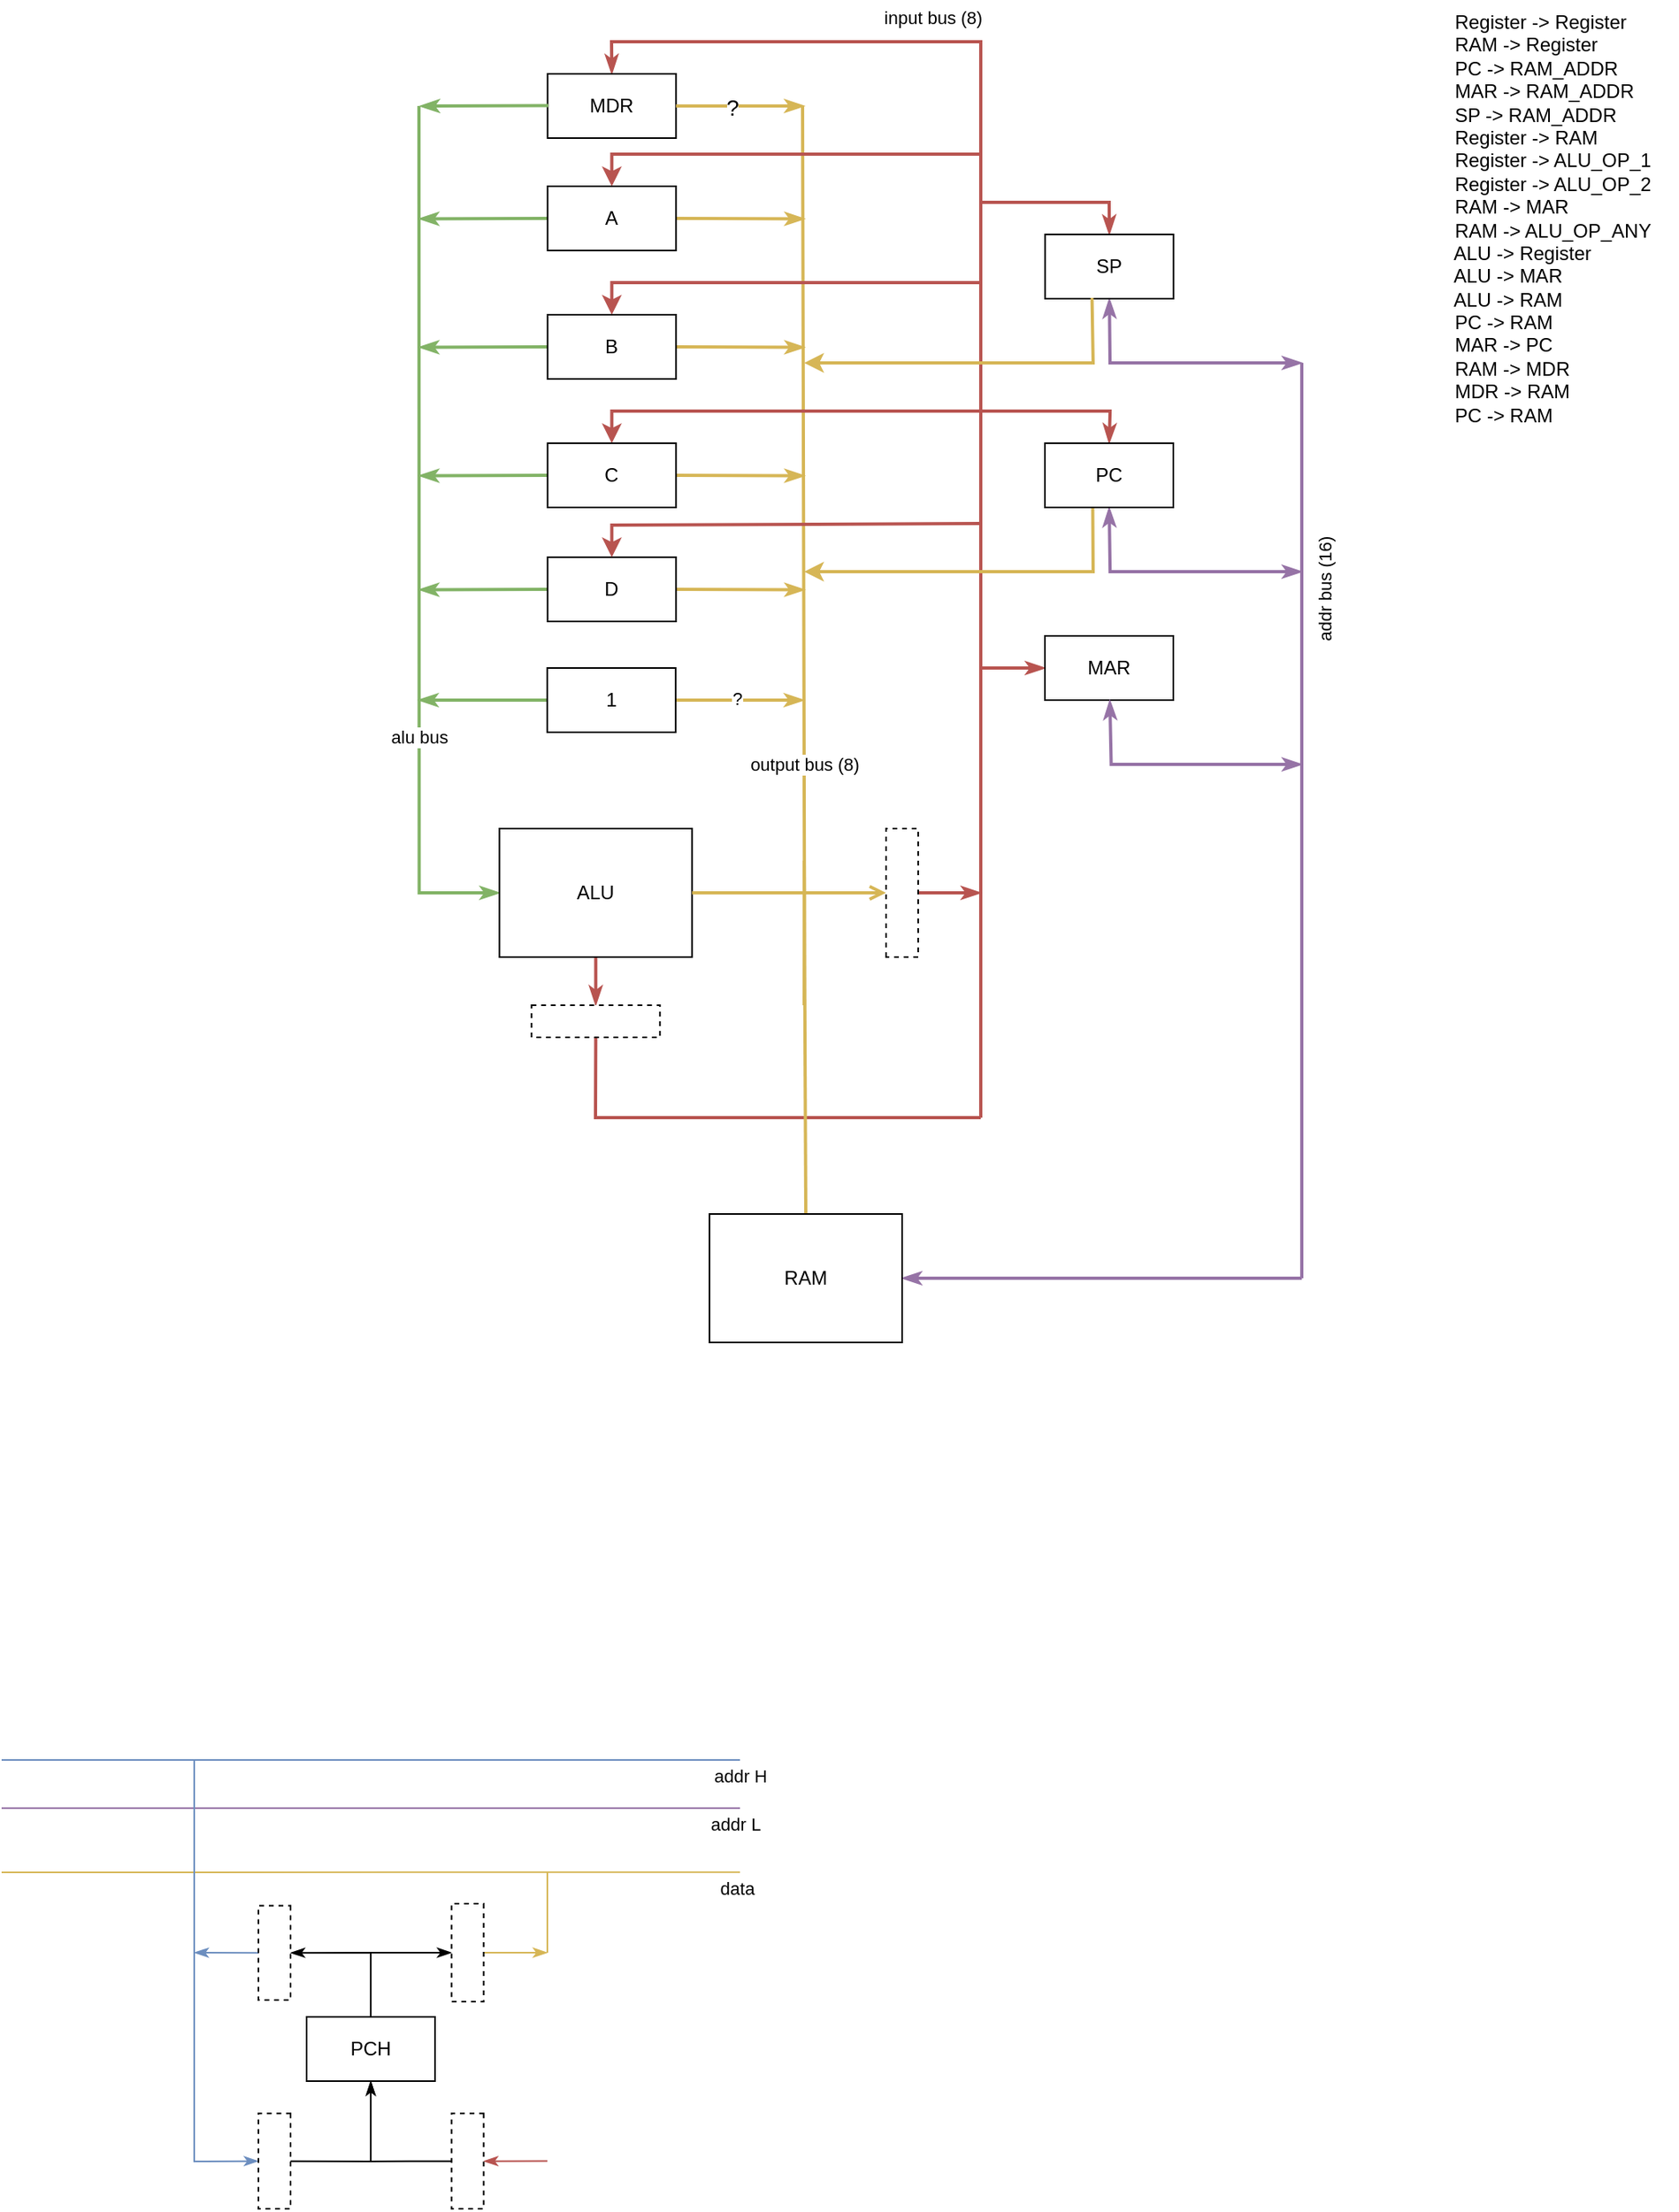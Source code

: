 <mxfile>
    <diagram id="ETKt579bIk2jOSbxSD9Q" name="Page-1">
        <mxGraphModel dx="774" dy="-1658" grid="1" gridSize="10" guides="1" tooltips="1" connect="1" arrows="1" fold="1" page="0" pageScale="1" pageWidth="850" pageHeight="1100" math="0" shadow="0">
            <root>
                <mxCell id="0"/>
                <mxCell id="1" parent="0"/>
                <mxCell id="262" style="edgeStyle=none;html=1;exitX=0.5;exitY=1;exitDx=0;exitDy=0;entryX=0.5;entryY=0;entryDx=0;entryDy=0;startArrow=none;startFill=0;endArrow=classicThin;endFill=1;fillColor=#f8cecc;strokeColor=#b85450;strokeWidth=2;" parent="1" source="269" target="286" edge="1">
                    <mxGeometry relative="1" as="geometry"/>
                </mxCell>
                <mxCell id="263" style="edgeStyle=none;html=1;exitX=0;exitY=0.5;exitDx=0;exitDy=0;startArrow=classicThin;startFill=1;endArrow=none;endFill=0;fillColor=#d5e8d4;strokeColor=#82b366;strokeWidth=2;rounded=0;" parent="1" source="269" edge="1">
                    <mxGeometry relative="1" as="geometry">
                        <mxPoint x="100" y="2070" as="targetPoint"/>
                        <Array as="points">
                            <mxPoint x="100.16" y="2560"/>
                        </Array>
                    </mxGeometry>
                </mxCell>
                <mxCell id="264" value="alu bus" style="edgeLabel;html=1;align=center;verticalAlign=middle;resizable=0;points=[];" parent="263" vertex="1" connectable="0">
                    <mxGeometry x="-0.5" y="1" relative="1" as="geometry">
                        <mxPoint x="1" y="-12" as="offset"/>
                    </mxGeometry>
                </mxCell>
                <mxCell id="265" style="edgeStyle=none;html=1;startArrow=none;startFill=0;endArrow=none;endFill=0;fillColor=#fff2cc;strokeColor=#d6b656;rounded=0;strokeWidth=2;" parent="1" edge="1">
                    <mxGeometry relative="1" as="geometry">
                        <mxPoint x="339" y="2070" as="targetPoint"/>
                        <Array as="points">
                            <mxPoint x="340.16" y="2560"/>
                        </Array>
                        <mxPoint x="340" y="2630" as="sourcePoint"/>
                    </mxGeometry>
                </mxCell>
                <mxCell id="266" value="output bus (8)" style="edgeLabel;html=1;align=center;verticalAlign=middle;resizable=0;points=[];" parent="265" vertex="1" connectable="0">
                    <mxGeometry x="-0.603" relative="1" as="geometry">
                        <mxPoint y="-39" as="offset"/>
                    </mxGeometry>
                </mxCell>
                <mxCell id="269" value="ALU" style="rounded=0;whiteSpace=wrap;html=1;" parent="1" vertex="1">
                    <mxGeometry x="150.16" y="2520" width="120" height="80" as="geometry"/>
                </mxCell>
                <mxCell id="270" style="edgeStyle=none;html=1;exitX=0;exitY=0.5;exitDx=0;exitDy=0;startArrow=none;startFill=0;endArrow=classicThin;endFill=1;fillColor=#d5e8d4;strokeColor=#82b366;strokeWidth=2;" parent="1" source="273" edge="1">
                    <mxGeometry relative="1" as="geometry">
                        <mxPoint x="100.16" y="2300.261" as="targetPoint"/>
                    </mxGeometry>
                </mxCell>
                <mxCell id="271" style="edgeStyle=none;html=1;exitX=1;exitY=0.5;exitDx=0;exitDy=0;startArrow=none;startFill=0;endArrow=classicThin;endFill=1;fillColor=#fff2cc;strokeColor=#d6b656;strokeWidth=2;" parent="1" source="273" edge="1">
                    <mxGeometry relative="1" as="geometry">
                        <mxPoint x="340.16" y="2300.261" as="targetPoint"/>
                    </mxGeometry>
                </mxCell>
                <mxCell id="272" style="edgeStyle=none;rounded=0;html=1;exitX=0.5;exitY=0;exitDx=0;exitDy=0;startArrow=classic;startFill=1;endArrow=none;endFill=0;fillColor=#f8cecc;strokeColor=#b85450;strokeWidth=2;" parent="1" source="273" edge="1">
                    <mxGeometry relative="1" as="geometry">
                        <mxPoint x="460.16" y="2260" as="targetPoint"/>
                        <Array as="points">
                            <mxPoint x="220.16" y="2260"/>
                        </Array>
                    </mxGeometry>
                </mxCell>
                <mxCell id="273" value="C" style="rounded=0;whiteSpace=wrap;html=1;" parent="1" vertex="1">
                    <mxGeometry x="180.16" y="2280" width="80" height="40" as="geometry"/>
                </mxCell>
                <mxCell id="274" style="edgeStyle=none;html=1;exitX=0;exitY=0.5;exitDx=0;exitDy=0;startArrow=none;startFill=0;endArrow=classicThin;endFill=1;fillColor=#d5e8d4;strokeColor=#82b366;strokeWidth=2;" parent="1" source="277" edge="1">
                    <mxGeometry relative="1" as="geometry">
                        <mxPoint x="100.16" y="2220.261" as="targetPoint"/>
                    </mxGeometry>
                </mxCell>
                <mxCell id="275" style="edgeStyle=none;html=1;exitX=1;exitY=0.5;exitDx=0;exitDy=0;startArrow=none;startFill=0;endArrow=classicThin;endFill=1;fillColor=#fff2cc;strokeColor=#d6b656;strokeWidth=2;" parent="1" source="277" edge="1">
                    <mxGeometry relative="1" as="geometry">
                        <mxPoint x="340.16" y="2220.261" as="targetPoint"/>
                    </mxGeometry>
                </mxCell>
                <mxCell id="276" style="edgeStyle=none;rounded=0;html=1;exitX=0.5;exitY=0;exitDx=0;exitDy=0;startArrow=classic;startFill=1;endArrow=none;endFill=0;fillColor=#f8cecc;strokeColor=#b85450;strokeWidth=2;" parent="1" source="277" edge="1">
                    <mxGeometry relative="1" as="geometry">
                        <mxPoint x="450" y="2180" as="targetPoint"/>
                        <Array as="points">
                            <mxPoint x="220.16" y="2180"/>
                        </Array>
                    </mxGeometry>
                </mxCell>
                <mxCell id="277" value="B" style="rounded=0;whiteSpace=wrap;html=1;" parent="1" vertex="1">
                    <mxGeometry x="180.16" y="2200" width="80" height="40" as="geometry"/>
                </mxCell>
                <mxCell id="278" style="edgeStyle=none;html=1;exitX=0;exitY=0.5;exitDx=0;exitDy=0;startArrow=none;startFill=0;endArrow=classicThin;endFill=1;fillColor=#d5e8d4;strokeColor=#82b366;strokeWidth=2;" parent="1" source="281" edge="1">
                    <mxGeometry relative="1" as="geometry">
                        <mxPoint x="100.16" y="2140.261" as="targetPoint"/>
                    </mxGeometry>
                </mxCell>
                <mxCell id="279" style="edgeStyle=none;html=1;exitX=1;exitY=0.5;exitDx=0;exitDy=0;startArrow=none;startFill=0;endArrow=classicThin;endFill=1;fillColor=#fff2cc;strokeColor=#d6b656;strokeWidth=2;" parent="1" source="281" edge="1">
                    <mxGeometry relative="1" as="geometry">
                        <mxPoint x="340.16" y="2140.261" as="targetPoint"/>
                    </mxGeometry>
                </mxCell>
                <mxCell id="280" style="edgeStyle=none;rounded=0;html=1;exitX=0.5;exitY=0;exitDx=0;exitDy=0;startArrow=classic;startFill=1;endArrow=none;endFill=0;fillColor=#f8cecc;strokeColor=#b85450;strokeWidth=2;" parent="1" source="281" edge="1">
                    <mxGeometry relative="1" as="geometry">
                        <mxPoint x="450" y="2100" as="targetPoint"/>
                        <Array as="points">
                            <mxPoint x="220.16" y="2100"/>
                        </Array>
                    </mxGeometry>
                </mxCell>
                <mxCell id="281" value="A" style="rounded=0;whiteSpace=wrap;html=1;" parent="1" vertex="1">
                    <mxGeometry x="180.16" y="2120" width="80" height="40" as="geometry"/>
                </mxCell>
                <mxCell id="285" style="edgeStyle=none;rounded=0;html=1;exitX=0.5;exitY=1;exitDx=0;exitDy=0;startArrow=none;startFill=0;endArrow=none;endFill=0;fillColor=#f8cecc;strokeColor=#b85450;strokeWidth=2;" parent="1" source="286" edge="1">
                    <mxGeometry relative="1" as="geometry">
                        <mxPoint x="450" y="2700" as="targetPoint"/>
                        <Array as="points">
                            <mxPoint x="210" y="2700"/>
                        </Array>
                    </mxGeometry>
                </mxCell>
                <mxCell id="286" value="" style="rounded=0;whiteSpace=wrap;html=1;dashed=1;" parent="1" vertex="1">
                    <mxGeometry x="170.16" y="2630" width="80" height="20" as="geometry"/>
                </mxCell>
                <mxCell id="287" style="edgeStyle=none;html=1;startArrow=none;startFill=0;endArrow=none;endFill=0;fillColor=#fff2cc;strokeColor=#d6b656;strokeWidth=2;exitX=0.5;exitY=0;exitDx=0;exitDy=0;" parent="1" source="289" edge="1">
                    <mxGeometry relative="1" as="geometry">
                        <mxPoint x="340" y="2540" as="targetPoint"/>
                        <mxPoint x="459" y="2671" as="sourcePoint"/>
                    </mxGeometry>
                </mxCell>
                <mxCell id="288" style="edgeStyle=none;rounded=0;html=1;exitX=1;exitY=0.5;exitDx=0;exitDy=0;strokeWidth=2;startArrow=classicThin;startFill=1;endArrow=none;endFill=0;fillColor=#e1d5e7;strokeColor=#9673a6;" parent="1" source="289" edge="1">
                    <mxGeometry relative="1" as="geometry">
                        <mxPoint x="650" y="2800" as="targetPoint"/>
                        <mxPoint x="451" y="2910" as="sourcePoint"/>
                    </mxGeometry>
                </mxCell>
                <mxCell id="289" value="RAM" style="rounded=0;whiteSpace=wrap;html=1;" parent="1" vertex="1">
                    <mxGeometry x="281.0" y="2760" width="120" height="80" as="geometry"/>
                </mxCell>
                <mxCell id="290" style="edgeStyle=none;html=1;exitX=0;exitY=0.5;exitDx=0;exitDy=0;startArrow=none;startFill=0;endArrow=classicThin;endFill=1;fillColor=#d5e8d4;strokeColor=#82b366;strokeWidth=2;" parent="1" source="292" edge="1">
                    <mxGeometry relative="1" as="geometry">
                        <mxPoint x="99.76" y="2440" as="targetPoint"/>
                    </mxGeometry>
                </mxCell>
                <mxCell id="291" style="edgeStyle=none;html=1;exitX=1;exitY=0.5;exitDx=0;exitDy=0;startArrow=none;startFill=0;endArrow=classicThin;endFill=1;fillColor=#fff2cc;strokeColor=#d6b656;strokeWidth=2;" parent="1" source="292" edge="1">
                    <mxGeometry relative="1" as="geometry">
                        <mxPoint x="339.76" y="2440" as="targetPoint"/>
                    </mxGeometry>
                </mxCell>
                <mxCell id="403" value="?" style="edgeLabel;html=1;align=center;verticalAlign=middle;resizable=0;points=[];" parent="291" vertex="1" connectable="0">
                    <mxGeometry x="-0.054" y="1" relative="1" as="geometry">
                        <mxPoint as="offset"/>
                    </mxGeometry>
                </mxCell>
                <mxCell id="292" value="1" style="rounded=0;whiteSpace=wrap;html=1;" parent="1" vertex="1">
                    <mxGeometry x="179.92" y="2420" width="80" height="40" as="geometry"/>
                </mxCell>
                <mxCell id="293" value="" style="endArrow=none;html=1;rounded=0;fillColor=#f8cecc;strokeColor=#b85450;strokeWidth=2;" parent="1" edge="1">
                    <mxGeometry width="50" height="50" relative="1" as="geometry">
                        <mxPoint x="450" y="2700" as="sourcePoint"/>
                        <mxPoint x="450" y="2100" as="targetPoint"/>
                    </mxGeometry>
                </mxCell>
                <mxCell id="391" value="input bus (8)" style="edgeLabel;html=1;align=center;verticalAlign=middle;resizable=0;points=[];" parent="293" vertex="1" connectable="0">
                    <mxGeometry x="0.837" y="-1" relative="1" as="geometry">
                        <mxPoint x="-31" y="-134" as="offset"/>
                    </mxGeometry>
                </mxCell>
                <mxCell id="298" style="edgeStyle=none;html=1;exitX=0;exitY=0.5;exitDx=0;exitDy=0;startArrow=none;startFill=0;endArrow=classicThin;endFill=1;fillColor=#d5e8d4;strokeColor=#82b366;strokeWidth=2;" parent="1" source="300" edge="1">
                    <mxGeometry relative="1" as="geometry">
                        <mxPoint x="100.16" y="2371.261" as="targetPoint"/>
                    </mxGeometry>
                </mxCell>
                <mxCell id="299" style="edgeStyle=none;html=1;exitX=1;exitY=0.5;exitDx=0;exitDy=0;startArrow=none;startFill=0;endArrow=classicThin;endFill=1;fillColor=#fff2cc;strokeColor=#d6b656;strokeWidth=2;" parent="1" source="300" edge="1">
                    <mxGeometry relative="1" as="geometry">
                        <mxPoint x="340.16" y="2371.261" as="targetPoint"/>
                    </mxGeometry>
                </mxCell>
                <mxCell id="300" value="D" style="rounded=0;whiteSpace=wrap;html=1;" parent="1" vertex="1">
                    <mxGeometry x="180.16" y="2351" width="80" height="40" as="geometry"/>
                </mxCell>
                <mxCell id="301" style="edgeStyle=none;rounded=0;html=1;startArrow=classic;startFill=1;endArrow=none;endFill=0;fillColor=#f8cecc;strokeColor=#b85450;strokeWidth=2;exitX=0.5;exitY=0;exitDx=0;exitDy=0;" parent="1" source="300" edge="1">
                    <mxGeometry relative="1" as="geometry">
                        <mxPoint x="450" y="2330" as="targetPoint"/>
                        <Array as="points">
                            <mxPoint x="220.16" y="2331"/>
                        </Array>
                        <mxPoint x="218.16" y="2351" as="sourcePoint"/>
                    </mxGeometry>
                </mxCell>
                <mxCell id="302" style="edgeStyle=none;rounded=0;html=1;exitX=0.372;exitY=1;exitDx=0;exitDy=0;startArrow=none;startFill=0;endArrow=classic;endFill=1;fillColor=#fff2cc;strokeColor=#d6b656;strokeWidth=2;exitPerimeter=0;" parent="1" source="304" edge="1">
                    <mxGeometry relative="1" as="geometry">
                        <mxPoint x="340" y="2360" as="targetPoint"/>
                        <Array as="points">
                            <mxPoint x="520" y="2360"/>
                        </Array>
                    </mxGeometry>
                </mxCell>
                <mxCell id="303" style="edgeStyle=none;rounded=0;html=1;strokeWidth=2;fillColor=#e1d5e7;strokeColor=#9673a6;exitX=0.5;exitY=1;exitDx=0;exitDy=0;startArrow=classicThin;startFill=1;endArrow=classicThin;endFill=1;" parent="1" source="304" edge="1">
                    <mxGeometry relative="1" as="geometry">
                        <mxPoint x="650" y="2360" as="targetPoint"/>
                        <mxPoint x="209.74" y="2360" as="sourcePoint"/>
                        <Array as="points">
                            <mxPoint x="530.58" y="2360"/>
                        </Array>
                    </mxGeometry>
                </mxCell>
                <mxCell id="366" style="edgeStyle=none;rounded=0;html=1;startArrow=classicThin;startFill=1;endArrow=none;endFill=0;strokeWidth=2;fillColor=#f8cecc;strokeColor=#b85450;exitX=0.5;exitY=0;exitDx=0;exitDy=0;" parent="1" source="304" edge="1">
                    <mxGeometry relative="1" as="geometry">
                        <mxPoint x="451.0" y="2260" as="targetPoint"/>
                        <mxPoint x="530.58" y="2250" as="sourcePoint"/>
                        <Array as="points">
                            <mxPoint x="530.58" y="2260"/>
                        </Array>
                    </mxGeometry>
                </mxCell>
                <mxCell id="304" value="PC" style="rounded=0;whiteSpace=wrap;html=1;" parent="1" vertex="1">
                    <mxGeometry x="490.0" y="2280" width="80" height="40" as="geometry"/>
                </mxCell>
                <mxCell id="310" value="addr bus (16)" style="edgeLabel;html=1;align=center;verticalAlign=middle;resizable=0;points=[];rotation=-90;" parent="1" vertex="1" connectable="0">
                    <mxGeometry x="663.999" y="2370.999" as="geometry"/>
                </mxCell>
                <mxCell id="328" value="" style="endArrow=none;html=1;rounded=0;strokeWidth=2;fillColor=#e1d5e7;strokeColor=#9673a6;" parent="1" edge="1">
                    <mxGeometry width="50" height="50" relative="1" as="geometry">
                        <mxPoint x="650" y="2800" as="sourcePoint"/>
                        <mxPoint x="650" y="2230" as="targetPoint"/>
                    </mxGeometry>
                </mxCell>
                <mxCell id="340" style="edgeStyle=none;html=1;exitX=0.5;exitY=0;exitDx=0;exitDy=0;entryX=0.5;entryY=0;entryDx=0;entryDy=0;startArrow=none;startFill=0;endArrow=classicThin;endFill=1;rounded=0;" parent="1" source="329" target="338" edge="1">
                    <mxGeometry relative="1" as="geometry">
                        <Array as="points">
                            <mxPoint x="70" y="3220"/>
                        </Array>
                    </mxGeometry>
                </mxCell>
                <mxCell id="341" style="edgeStyle=none;rounded=0;html=1;exitX=0.5;exitY=0;exitDx=0;exitDy=0;entryX=0.5;entryY=1;entryDx=0;entryDy=0;startArrow=none;startFill=0;endArrow=classicThin;endFill=1;" parent="1" source="329" target="339" edge="1">
                    <mxGeometry relative="1" as="geometry">
                        <Array as="points">
                            <mxPoint x="70" y="3220"/>
                        </Array>
                    </mxGeometry>
                </mxCell>
                <mxCell id="351" style="edgeStyle=none;rounded=0;html=1;exitX=0.5;exitY=1;exitDx=0;exitDy=0;entryX=0.5;entryY=0;entryDx=0;entryDy=0;startArrow=classicThin;startFill=1;endArrow=none;endFill=0;" parent="1" source="329" target="348" edge="1">
                    <mxGeometry relative="1" as="geometry">
                        <Array as="points">
                            <mxPoint x="70" y="3350"/>
                        </Array>
                    </mxGeometry>
                </mxCell>
                <mxCell id="352" style="edgeStyle=none;rounded=0;html=1;exitX=0.5;exitY=1;exitDx=0;exitDy=0;entryX=0.5;entryY=1;entryDx=0;entryDy=0;startArrow=classicThin;startFill=1;endArrow=none;endFill=0;" parent="1" source="329" target="349" edge="1">
                    <mxGeometry relative="1" as="geometry">
                        <Array as="points">
                            <mxPoint x="70" y="3350"/>
                        </Array>
                    </mxGeometry>
                </mxCell>
                <mxCell id="329" value="PCH" style="rounded=0;whiteSpace=wrap;html=1;" parent="1" vertex="1">
                    <mxGeometry x="30" y="3260" width="80" height="40" as="geometry"/>
                </mxCell>
                <mxCell id="331" value="" style="endArrow=none;html=1;fillColor=#fff2cc;strokeColor=#d6b656;" parent="1" edge="1">
                    <mxGeometry width="50" height="50" relative="1" as="geometry">
                        <mxPoint x="-160" y="3170" as="sourcePoint"/>
                        <mxPoint x="300" y="3169.83" as="targetPoint"/>
                    </mxGeometry>
                </mxCell>
                <mxCell id="343" value="data" style="edgeLabel;html=1;align=center;verticalAlign=middle;resizable=0;points=[];" parent="331" vertex="1" connectable="0">
                    <mxGeometry x="0.958" y="-2" relative="1" as="geometry">
                        <mxPoint x="7" y="8" as="offset"/>
                    </mxGeometry>
                </mxCell>
                <mxCell id="335" value="" style="endArrow=none;html=1;fillColor=#e1d5e7;strokeColor=#9673a6;" parent="1" edge="1">
                    <mxGeometry width="50" height="50" relative="1" as="geometry">
                        <mxPoint x="-160" y="3130" as="sourcePoint"/>
                        <mxPoint x="300" y="3130" as="targetPoint"/>
                    </mxGeometry>
                </mxCell>
                <mxCell id="344" value="addr L" style="edgeLabel;html=1;align=center;verticalAlign=middle;resizable=0;points=[];" parent="335" vertex="1" connectable="0">
                    <mxGeometry x="0.942" y="1" relative="1" as="geometry">
                        <mxPoint x="10" y="11" as="offset"/>
                    </mxGeometry>
                </mxCell>
                <mxCell id="337" value="" style="endArrow=none;html=1;fillColor=#dae8fc;strokeColor=#6c8ebf;" parent="1" edge="1">
                    <mxGeometry width="50" height="50" relative="1" as="geometry">
                        <mxPoint x="-160" y="3100" as="sourcePoint"/>
                        <mxPoint x="300" y="3100" as="targetPoint"/>
                    </mxGeometry>
                </mxCell>
                <mxCell id="362" style="edgeStyle=none;rounded=0;html=1;exitX=0.5;exitY=1;exitDx=0;exitDy=0;startArrow=none;startFill=0;endArrow=classicThin;endFill=1;fillColor=#dae8fc;strokeColor=#6c8ebf;" parent="1" source="338" edge="1">
                    <mxGeometry relative="1" as="geometry">
                        <mxPoint x="-40" y="3220" as="targetPoint"/>
                    </mxGeometry>
                </mxCell>
                <mxCell id="338" value="" style="rounded=0;whiteSpace=wrap;html=1;rotation=90;dashed=1;" parent="1" vertex="1">
                    <mxGeometry x="-19.37" y="3210.13" width="58.76" height="20" as="geometry"/>
                </mxCell>
                <mxCell id="363" style="edgeStyle=none;rounded=0;html=1;exitX=0.5;exitY=0;exitDx=0;exitDy=0;startArrow=none;startFill=0;endArrow=classicThin;endFill=1;fillColor=#fff2cc;strokeColor=#d6b656;" parent="1" source="339" edge="1">
                    <mxGeometry relative="1" as="geometry">
                        <mxPoint x="180" y="3220" as="targetPoint"/>
                    </mxGeometry>
                </mxCell>
                <mxCell id="339" value="" style="rounded=0;whiteSpace=wrap;html=1;rotation=90;dashed=1;" parent="1" vertex="1">
                    <mxGeometry x="99.76" y="3210" width="61.1" height="20" as="geometry"/>
                </mxCell>
                <mxCell id="345" value="addr H" style="edgeLabel;html=1;align=center;verticalAlign=middle;resizable=0;points=[];" parent="1" vertex="1" connectable="0">
                    <mxGeometry x="300.003" y="3110" as="geometry"/>
                </mxCell>
                <mxCell id="354" style="edgeStyle=none;rounded=0;html=1;exitX=0.5;exitY=1;exitDx=0;exitDy=0;startArrow=classicThin;startFill=1;endArrow=none;endFill=0;fillColor=#dae8fc;strokeColor=#6c8ebf;" parent="1" source="348" edge="1">
                    <mxGeometry relative="1" as="geometry">
                        <mxPoint x="-40" y="3100" as="targetPoint"/>
                        <Array as="points">
                            <mxPoint x="-40" y="3350"/>
                        </Array>
                    </mxGeometry>
                </mxCell>
                <mxCell id="348" value="" style="rounded=0;whiteSpace=wrap;html=1;rotation=90;dashed=1;" parent="1" vertex="1">
                    <mxGeometry x="-19.68" y="3339.82" width="59.38" height="20" as="geometry"/>
                </mxCell>
                <mxCell id="365" style="edgeStyle=none;rounded=0;html=1;exitX=0.5;exitY=0;exitDx=0;exitDy=0;startArrow=classicThin;startFill=1;endArrow=none;endFill=0;fillColor=#f8cecc;strokeColor=#b85450;" parent="1" source="349" edge="1">
                    <mxGeometry relative="1" as="geometry">
                        <mxPoint x="180" y="3349.789" as="targetPoint"/>
                    </mxGeometry>
                </mxCell>
                <mxCell id="349" value="" style="rounded=0;whiteSpace=wrap;html=1;rotation=90;dashed=1;" parent="1" vertex="1">
                    <mxGeometry x="100.62" y="3339.82" width="59.38" height="20" as="geometry"/>
                </mxCell>
                <mxCell id="371" style="edgeStyle=none;rounded=0;html=1;strokeWidth=2;fillColor=#e1d5e7;strokeColor=#9673a6;exitX=0.5;exitY=1;exitDx=0;exitDy=0;startArrow=classicThin;startFill=1;endArrow=classicThin;endFill=1;" parent="1" source="373" edge="1">
                    <mxGeometry relative="1" as="geometry">
                        <mxPoint x="650" y="2230" as="targetPoint"/>
                        <mxPoint x="209.69" y="2230" as="sourcePoint"/>
                        <Array as="points">
                            <mxPoint x="530.53" y="2230"/>
                        </Array>
                    </mxGeometry>
                </mxCell>
                <mxCell id="372" style="edgeStyle=none;rounded=0;html=1;startArrow=classicThin;startFill=1;endArrow=none;endFill=0;strokeWidth=2;fillColor=#f8cecc;strokeColor=#b85450;exitX=0.5;exitY=0;exitDx=0;exitDy=0;" parent="1" source="373" edge="1">
                    <mxGeometry relative="1" as="geometry">
                        <mxPoint x="450" y="2130" as="targetPoint"/>
                        <mxPoint x="589.95" y="2120" as="sourcePoint"/>
                        <Array as="points">
                            <mxPoint x="530" y="2130"/>
                        </Array>
                    </mxGeometry>
                </mxCell>
                <mxCell id="373" value="SP" style="rounded=0;whiteSpace=wrap;html=1;" parent="1" vertex="1">
                    <mxGeometry x="490.11" y="2150" width="80" height="40" as="geometry"/>
                </mxCell>
                <mxCell id="374" style="edgeStyle=none;rounded=0;html=1;startArrow=none;startFill=0;endArrow=classic;endFill=1;fillColor=#fff2cc;strokeColor=#d6b656;strokeWidth=2;exitX=0.365;exitY=0.987;exitDx=0;exitDy=0;exitPerimeter=0;" parent="1" source="373" edge="1">
                    <mxGeometry relative="1" as="geometry">
                        <mxPoint x="340" y="2230" as="targetPoint"/>
                        <Array as="points">
                            <mxPoint x="520" y="2230"/>
                        </Array>
                        <mxPoint x="460" y="2210" as="sourcePoint"/>
                    </mxGeometry>
                </mxCell>
                <mxCell id="385" style="edgeStyle=none;rounded=0;html=1;exitX=0;exitY=0.5;exitDx=0;exitDy=0;strokeWidth=2;startArrow=classicThin;startFill=1;endArrow=none;endFill=0;fillColor=#f8cecc;strokeColor=#b85450;" parent="1" source="375" edge="1">
                    <mxGeometry relative="1" as="geometry">
                        <mxPoint x="450" y="2420" as="targetPoint"/>
                    </mxGeometry>
                </mxCell>
                <mxCell id="375" value="MAR" style="rounded=0;whiteSpace=wrap;html=1;" parent="1" vertex="1">
                    <mxGeometry x="490" y="2400" width="80" height="40" as="geometry"/>
                </mxCell>
                <mxCell id="376" style="edgeStyle=none;rounded=0;html=1;strokeWidth=2;fillColor=#e1d5e7;strokeColor=#9673a6;startArrow=classicThin;startFill=1;endArrow=classicThin;endFill=1;" parent="1" source="375" edge="1">
                    <mxGeometry relative="1" as="geometry">
                        <mxPoint x="650" y="2480" as="targetPoint"/>
                        <mxPoint x="491.58" y="2440" as="sourcePoint"/>
                        <Array as="points">
                            <mxPoint x="531.26" y="2480"/>
                        </Array>
                    </mxGeometry>
                </mxCell>
                <mxCell id="386" style="edgeStyle=none;rounded=0;html=1;exitX=0.5;exitY=0;exitDx=0;exitDy=0;strokeWidth=2;startArrow=classicThin;startFill=1;endArrow=none;endFill=0;fillColor=#f8cecc;strokeColor=#b85450;" parent="1" source="379" edge="1">
                    <mxGeometry relative="1" as="geometry">
                        <mxPoint x="450" y="2100" as="targetPoint"/>
                        <Array as="points">
                            <mxPoint x="220" y="2030"/>
                            <mxPoint x="450" y="2030"/>
                        </Array>
                    </mxGeometry>
                </mxCell>
                <mxCell id="379" value="MDR" style="rounded=0;whiteSpace=wrap;html=1;" parent="1" vertex="1">
                    <mxGeometry x="180.16" y="2050" width="80" height="40" as="geometry"/>
                </mxCell>
                <mxCell id="389" style="edgeStyle=none;rounded=0;html=1;strokeWidth=2;startArrow=none;startFill=0;endArrow=none;endFill=0;fillColor=#fff2cc;strokeColor=#d6b656;entryX=1;entryY=0.5;entryDx=0;entryDy=0;" parent="1" target="269" edge="1">
                    <mxGeometry relative="1" as="geometry">
                        <mxPoint x="340" y="2560.095" as="targetPoint"/>
                        <mxPoint x="340" y="2560" as="sourcePoint"/>
                    </mxGeometry>
                </mxCell>
                <mxCell id="390" style="edgeStyle=none;rounded=0;html=1;exitX=0.5;exitY=1;exitDx=0;exitDy=0;strokeWidth=2;startArrow=none;startFill=0;endArrow=classicThin;endFill=1;fillColor=#f8cecc;strokeColor=#b85450;" parent="1" source="388" edge="1">
                    <mxGeometry relative="1" as="geometry">
                        <mxPoint x="450" y="2560" as="targetPoint"/>
                    </mxGeometry>
                </mxCell>
                <mxCell id="394" style="edgeStyle=none;rounded=0;html=1;exitX=0.5;exitY=0;exitDx=0;exitDy=0;strokeWidth=2;startArrow=open;startFill=0;endArrow=none;endFill=0;fillColor=#fff2cc;strokeColor=#d6b656;" parent="1" edge="1">
                    <mxGeometry relative="1" as="geometry">
                        <mxPoint x="340" y="2560" as="targetPoint"/>
                        <mxPoint x="391.0" y="2560" as="sourcePoint"/>
                    </mxGeometry>
                </mxCell>
                <mxCell id="388" value="" style="rounded=0;whiteSpace=wrap;html=1;dashed=1;rotation=-90;" parent="1" vertex="1">
                    <mxGeometry x="361" y="2550" width="80" height="20" as="geometry"/>
                </mxCell>
                <mxCell id="393" style="edgeStyle=none;html=1;exitX=1;exitY=0.5;exitDx=0;exitDy=0;startArrow=none;startFill=0;endArrow=classicThin;endFill=1;fillColor=#fff2cc;strokeColor=#d6b656;strokeWidth=2;" parent="1" source="379" edge="1">
                    <mxGeometry relative="1" as="geometry">
                        <mxPoint x="340" y="2070" as="targetPoint"/>
                        <mxPoint x="270.16" y="2150" as="sourcePoint"/>
                    </mxGeometry>
                </mxCell>
                <mxCell id="405" value="&lt;font style=&quot;font-size: 14px;&quot;&gt;?&lt;/font&gt;" style="edgeLabel;html=1;align=center;verticalAlign=middle;resizable=0;points=[];" vertex="1" connectable="0" parent="393">
                    <mxGeometry x="-0.127" y="-1" relative="1" as="geometry">
                        <mxPoint as="offset"/>
                    </mxGeometry>
                </mxCell>
                <mxCell id="397" value="&lt;div style=&quot;color: rgb(93, 93, 95); background-color: rgb(235, 238, 245); font-family: Monaco, Menlo, Monaco, &amp;quot;Courier New&amp;quot;, monospace; font-size: 16px; line-height: 32px;&quot;&gt;&lt;br&gt;&lt;/div&gt;" style="text;html=1;align=left;verticalAlign=middle;resizable=0;points=[];autosize=1;strokeColor=none;fillColor=none;" parent="1" vertex="1">
                    <mxGeometry x="730" y="2086" width="20" height="50" as="geometry"/>
                </mxCell>
                <mxCell id="398" value="" style="endArrow=none;html=1;fillColor=#fff2cc;strokeColor=#d6b656;" parent="1" edge="1">
                    <mxGeometry width="50" height="50" relative="1" as="geometry">
                        <mxPoint x="180" y="3220" as="sourcePoint"/>
                        <mxPoint x="180" y="3170" as="targetPoint"/>
                    </mxGeometry>
                </mxCell>
                <mxCell id="399" value="&lt;div&gt;&amp;nbsp; &amp;nbsp; Register -&amp;gt; Register&lt;/div&gt;&lt;div&gt;&amp;nbsp; &amp;nbsp; RAM -&amp;gt; Register&lt;/div&gt;&lt;div&gt;&amp;nbsp; &amp;nbsp; PC -&amp;gt; RAM_ADDR&lt;/div&gt;&lt;div&gt;&amp;nbsp; &amp;nbsp; MAR -&amp;gt; RAM_ADDR&lt;/div&gt;&lt;div&gt;&amp;nbsp; &amp;nbsp; SP -&amp;gt; RAM_ADDR&lt;/div&gt;&lt;div&gt;&amp;nbsp; &amp;nbsp; Register -&amp;gt; RAM&lt;/div&gt;&lt;div&gt;&amp;nbsp; &amp;nbsp; Register -&amp;gt; ALU_OP_1&lt;/div&gt;&lt;div&gt;&amp;nbsp; &amp;nbsp; Register -&amp;gt; ALU_OP_2&lt;/div&gt;&lt;div&gt;&amp;nbsp; &amp;nbsp; RAM -&amp;gt; MAR&lt;/div&gt;&lt;div&gt;&amp;nbsp; &amp;nbsp; RAM -&amp;gt; ALU_OP_ANY&lt;/div&gt;&lt;div&gt;&amp;nbsp; &amp;nbsp; ALU -&amp;gt; Register&lt;/div&gt;&lt;div&gt;&amp;nbsp; &amp;nbsp; ALU -&amp;gt; MAR&lt;/div&gt;&lt;div&gt;&amp;nbsp; &amp;nbsp; ALU -&amp;gt; RAM&lt;/div&gt;&lt;div&gt;&amp;nbsp; &amp;nbsp; PC -&amp;gt; RAM&lt;/div&gt;&lt;div&gt;&amp;nbsp; &amp;nbsp; MAR -&amp;gt; PC&lt;/div&gt;&lt;div&gt;&amp;nbsp; &amp;nbsp; RAM -&amp;gt; MDR&lt;/div&gt;&lt;div&gt;&amp;nbsp; &amp;nbsp; MDR -&amp;gt; RAM&lt;/div&gt;&lt;div&gt;&amp;nbsp; &amp;nbsp; PC -&amp;gt; RAM&lt;/div&gt;" style="text;html=1;align=left;verticalAlign=middle;resizable=0;points=[];autosize=1;strokeColor=none;fillColor=none;" parent="1" vertex="1">
                    <mxGeometry x="730" y="2004.5" width="154" height="271" as="geometry"/>
                </mxCell>
                <mxCell id="404" style="edgeStyle=none;html=1;exitX=0;exitY=0.5;exitDx=0;exitDy=0;startArrow=none;startFill=0;endArrow=classicThin;endFill=1;fillColor=#d5e8d4;strokeColor=#82b366;strokeWidth=2;" edge="1" parent="1">
                    <mxGeometry relative="1" as="geometry">
                        <mxPoint x="100.62" y="2070.061" as="targetPoint"/>
                        <mxPoint x="180.62" y="2069.8" as="sourcePoint"/>
                    </mxGeometry>
                </mxCell>
            </root>
        </mxGraphModel>
    </diagram>
</mxfile>
